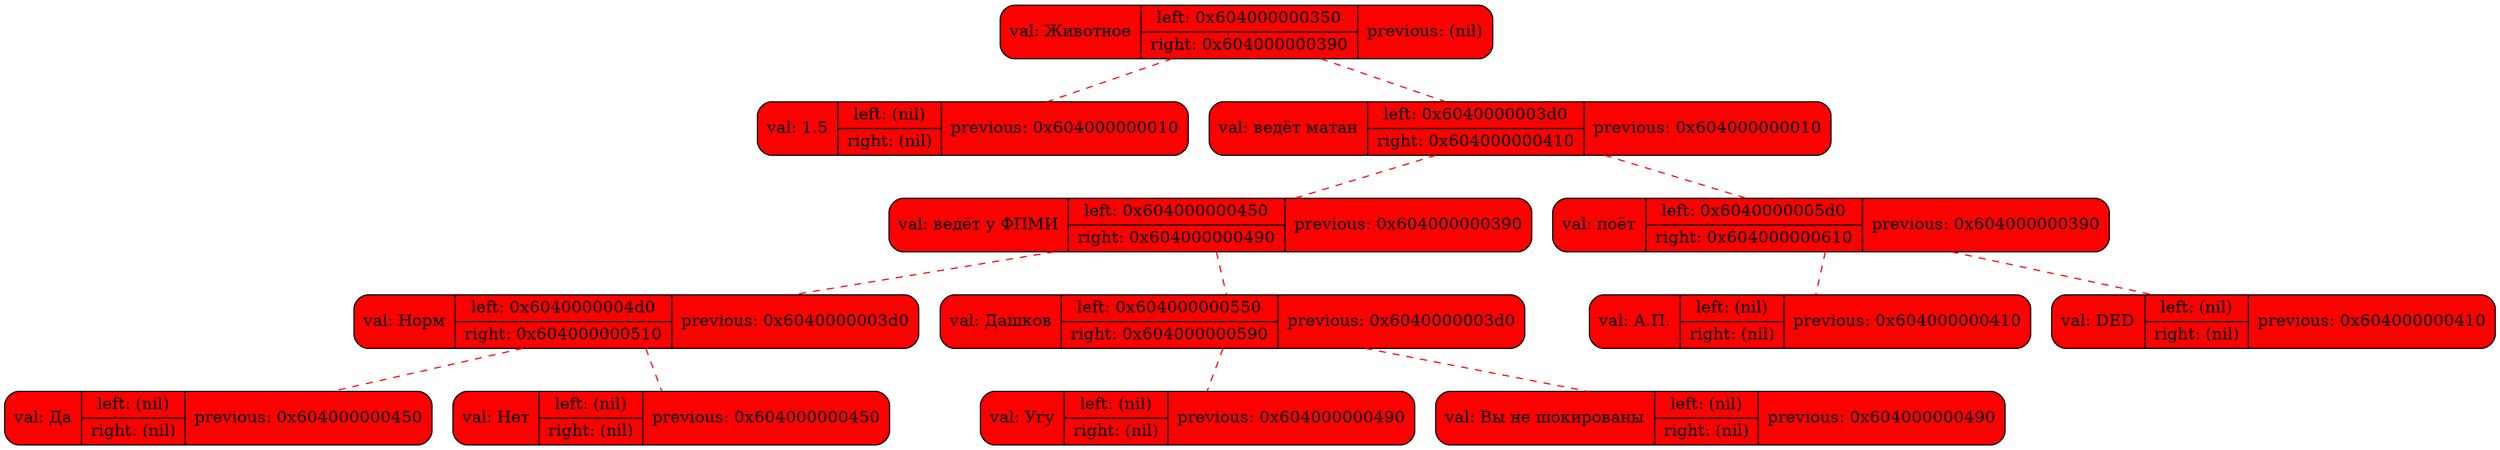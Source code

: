 digraph tree {
	rankdir=HR;
	label0x604000000010[shape=record, style="rounded, filled", fillcolor=red, label="{ {val: Животное | {left: 0x604000000350 | right: 0x604000000390} | previous: (nil) }}"];
	label0x604000000350[shape=record, style="rounded, filled", fillcolor=red, label="{ {val: 1.5 | {left: (nil) | right: (nil)} | previous: 0x604000000010 }}"];
	label0x604000000010->label0x604000000350 [color="red", style="dashed",arrowhead="none"]	label0x604000000390[shape=record, style="rounded, filled", fillcolor=red, label="{ {val: ведёт матан | {left: 0x6040000003d0 | right: 0x604000000410} | previous: 0x604000000010 }}"];
	label0x604000000010->label0x604000000390 [color="red", style="dashed",arrowhead="none"]	label0x6040000003d0[shape=record, style="rounded, filled", fillcolor=red, label="{ {val: ведёт у ФПМИ | {left: 0x604000000450 | right: 0x604000000490} | previous: 0x604000000390 }}"];
	label0x604000000390->label0x6040000003d0 [color="red", style="dashed",arrowhead="none"]	label0x604000000450[shape=record, style="rounded, filled", fillcolor=red, label="{ {val: Норм | {left: 0x6040000004d0 | right: 0x604000000510} | previous: 0x6040000003d0 }}"];
	label0x6040000003d0->label0x604000000450 [color="red", style="dashed",arrowhead="none"]	label0x6040000004d0[shape=record, style="rounded, filled", fillcolor=red, label="{ {val: Да | {left: (nil) | right: (nil)} | previous: 0x604000000450 }}"];
	label0x604000000450->label0x6040000004d0 [color="red", style="dashed",arrowhead="none"]	label0x604000000510[shape=record, style="rounded, filled", fillcolor=red, label="{ {val: Нет | {left: (nil) | right: (nil)} | previous: 0x604000000450 }}"];
	label0x604000000450->label0x604000000510 [color="red", style="dashed",arrowhead="none"]	label0x604000000490[shape=record, style="rounded, filled", fillcolor=red, label="{ {val: Дашков | {left: 0x604000000550 | right: 0x604000000590} | previous: 0x6040000003d0 }}"];
	label0x6040000003d0->label0x604000000490 [color="red", style="dashed",arrowhead="none"]	label0x604000000550[shape=record, style="rounded, filled", fillcolor=red, label="{ {val: Угу | {left: (nil) | right: (nil)} | previous: 0x604000000490 }}"];
	label0x604000000490->label0x604000000550 [color="red", style="dashed",arrowhead="none"]	label0x604000000590[shape=record, style="rounded, filled", fillcolor=red, label="{ {val: Вы не шокированы | {left: (nil) | right: (nil)} | previous: 0x604000000490 }}"];
	label0x604000000490->label0x604000000590 [color="red", style="dashed",arrowhead="none"]	label0x604000000410[shape=record, style="rounded, filled", fillcolor=red, label="{ {val: поёт | {left: 0x6040000005d0 | right: 0x604000000610} | previous: 0x604000000390 }}"];
	label0x604000000390->label0x604000000410 [color="red", style="dashed",arrowhead="none"]	label0x6040000005d0[shape=record, style="rounded, filled", fillcolor=red, label="{ {val: А.П. | {left: (nil) | right: (nil)} | previous: 0x604000000410 }}"];
	label0x604000000410->label0x6040000005d0 [color="red", style="dashed",arrowhead="none"]	label0x604000000610[shape=record, style="rounded, filled", fillcolor=red, label="{ {val: DED | {left: (nil) | right: (nil)} | previous: 0x604000000410 }}"];
	label0x604000000410->label0x604000000610 [color="red", style="dashed",arrowhead="none"]}
